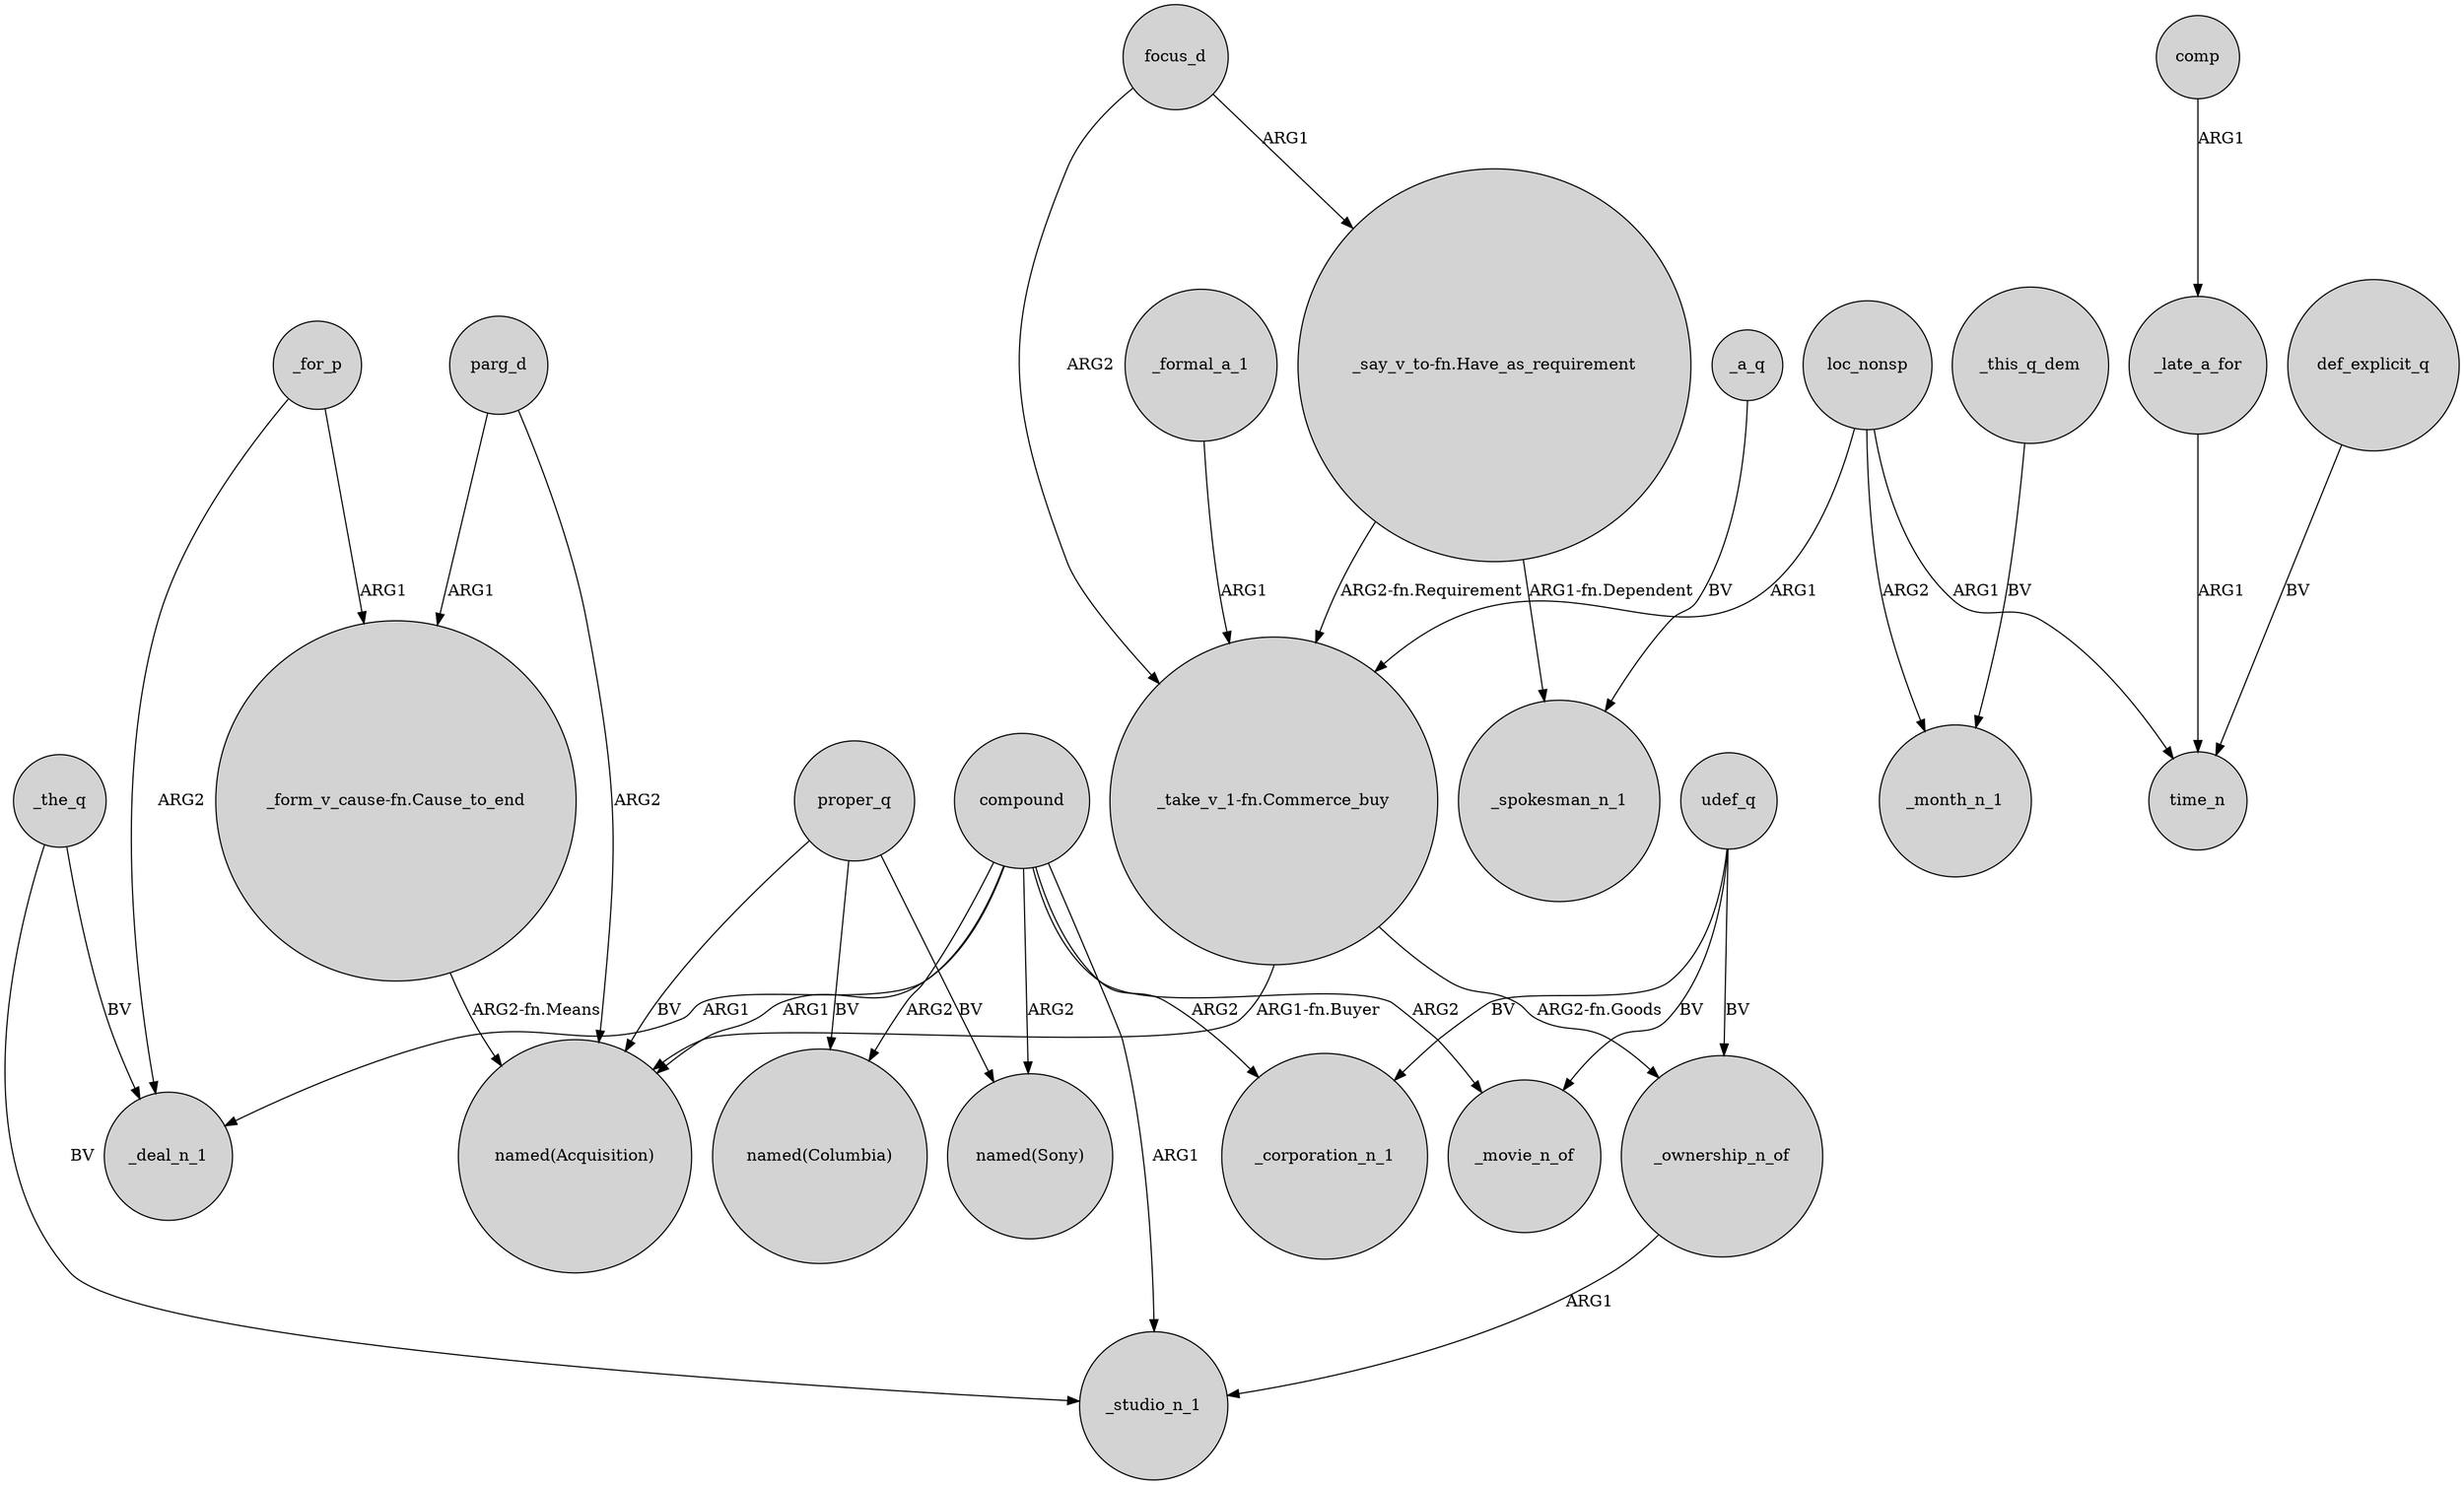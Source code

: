 digraph {
	node [shape=circle style=filled]
	_for_p -> "_form_v_cause-fn.Cause_to_end" [label=ARG1]
	_the_q -> _deal_n_1 [label=BV]
	parg_d -> "named(Acquisition)" [label=ARG2]
	focus_d -> "_take_v_1-fn.Commerce_buy" [label=ARG2]
	"_say_v_to-fn.Have_as_requirement" -> _spokesman_n_1 [label="ARG1-fn.Dependent"]
	focus_d -> "_say_v_to-fn.Have_as_requirement" [label=ARG1]
	_formal_a_1 -> "_take_v_1-fn.Commerce_buy" [label=ARG1]
	"_say_v_to-fn.Have_as_requirement" -> "_take_v_1-fn.Commerce_buy" [label="ARG2-fn.Requirement"]
	compound -> "named(Columbia)" [label=ARG2]
	"_take_v_1-fn.Commerce_buy" -> _ownership_n_of [label="ARG2-fn.Goods"]
	udef_q -> _movie_n_of [label=BV]
	proper_q -> "named(Sony)" [label=BV]
	"_form_v_cause-fn.Cause_to_end" -> "named(Acquisition)" [label="ARG2-fn.Means"]
	udef_q -> _ownership_n_of [label=BV]
	loc_nonsp -> _month_n_1 [label=ARG2]
	_late_a_for -> time_n [label=ARG1]
	comp -> _late_a_for [label=ARG1]
	compound -> _studio_n_1 [label=ARG1]
	parg_d -> "_form_v_cause-fn.Cause_to_end" [label=ARG1]
	compound -> _deal_n_1 [label=ARG1]
	compound -> "named(Acquisition)" [label=ARG1]
	proper_q -> "named(Columbia)" [label=BV]
	loc_nonsp -> time_n [label=ARG1]
	_this_q_dem -> _month_n_1 [label=BV]
	"_take_v_1-fn.Commerce_buy" -> "named(Acquisition)" [label="ARG1-fn.Buyer"]
	_ownership_n_of -> _studio_n_1 [label=ARG1]
	compound -> _corporation_n_1 [label=ARG2]
	udef_q -> _corporation_n_1 [label=BV]
	proper_q -> "named(Acquisition)" [label=BV]
	def_explicit_q -> time_n [label=BV]
	compound -> _movie_n_of [label=ARG2]
	loc_nonsp -> "_take_v_1-fn.Commerce_buy" [label=ARG1]
	compound -> "named(Sony)" [label=ARG2]
	_the_q -> _studio_n_1 [label=BV]
	_a_q -> _spokesman_n_1 [label=BV]
	_for_p -> _deal_n_1 [label=ARG2]
}
